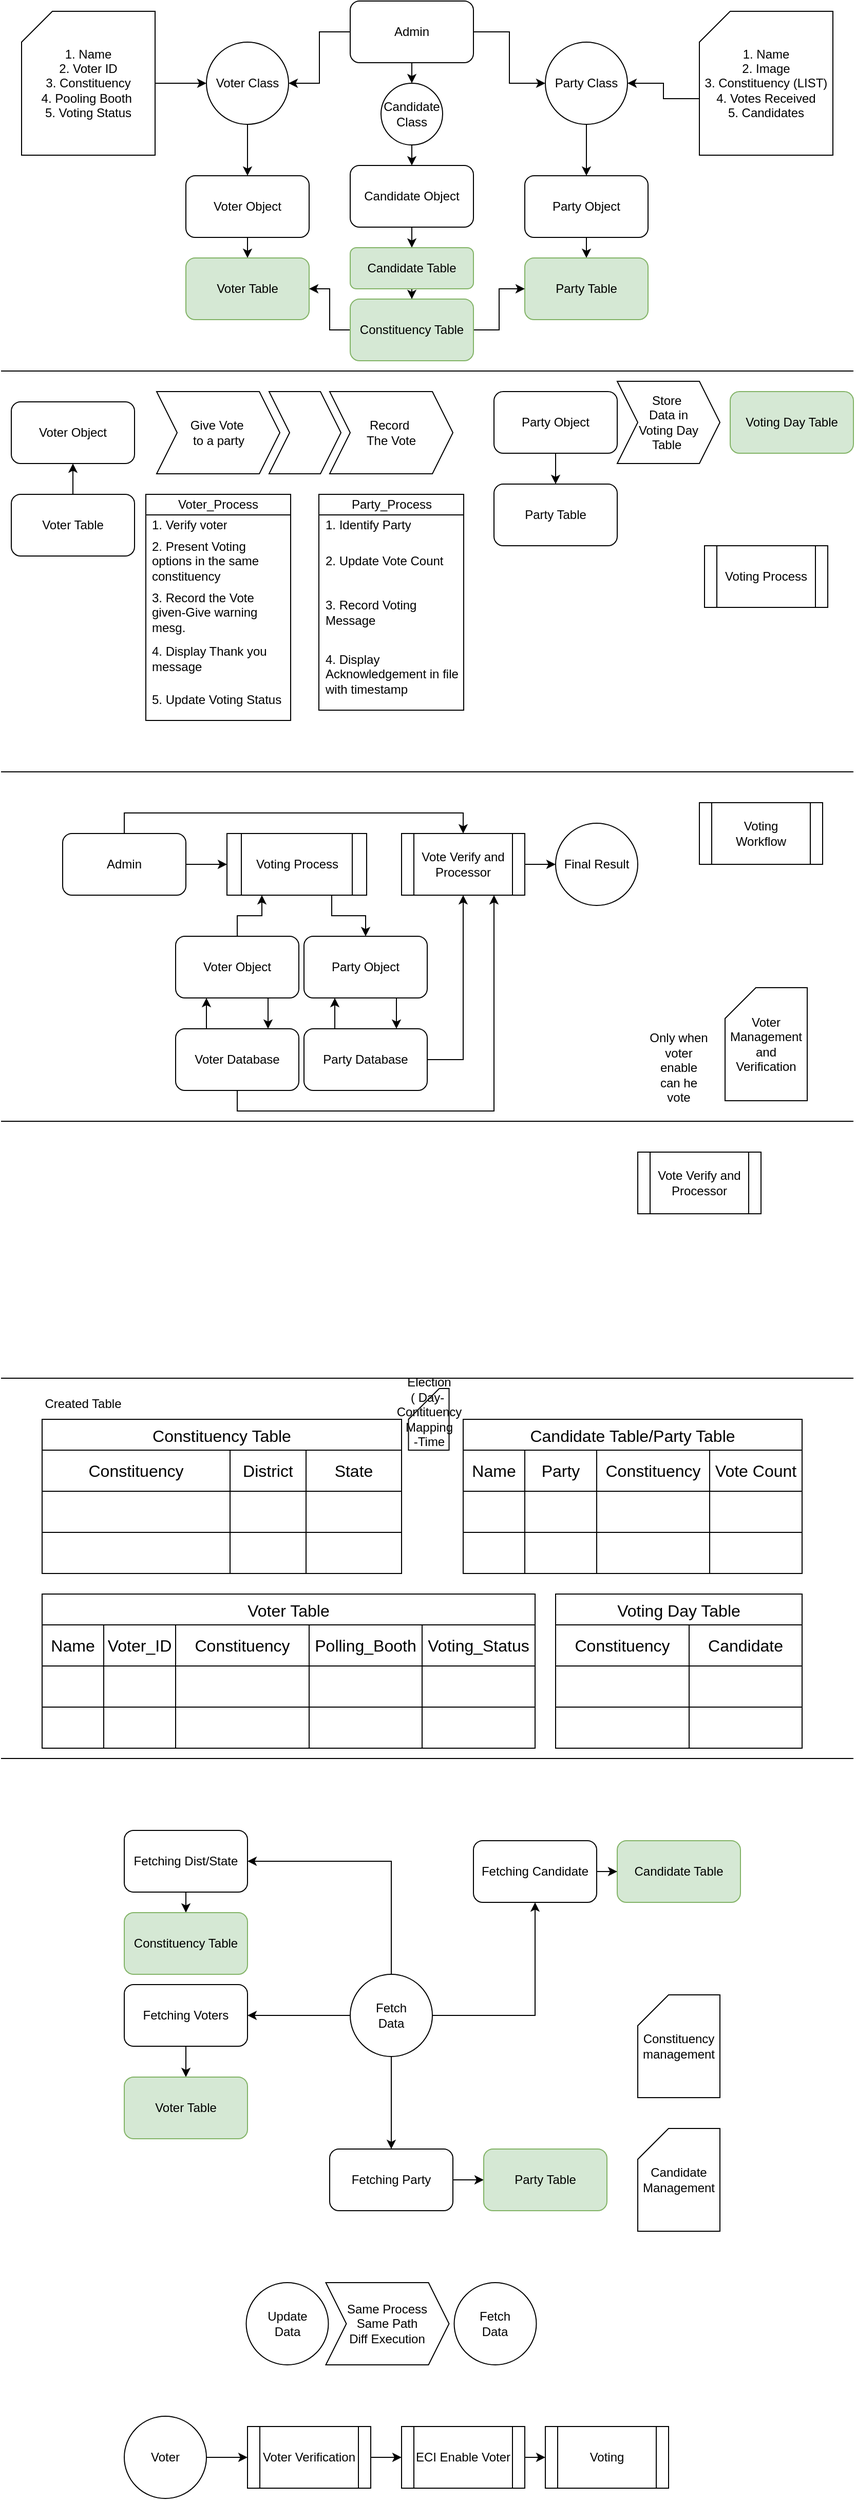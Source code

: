 <mxfile version="28.2.8">
  <diagram name="Page-1" id="4K-BzYAp2Su_83pDy-h_">
    <mxGraphModel dx="1379" dy="760" grid="1" gridSize="10" guides="1" tooltips="1" connect="1" arrows="1" fold="1" page="1" pageScale="1" pageWidth="850" pageHeight="1100" math="0" shadow="0">
      <root>
        <mxCell id="0" />
        <mxCell id="1" parent="0" />
        <mxCell id="wk3dJjAvJ3cTj2Vrbdfm-33" style="edgeStyle=orthogonalEdgeStyle;rounded=0;orthogonalLoop=1;jettySize=auto;html=1;exitX=0.5;exitY=1;exitDx=0;exitDy=0;entryX=0.5;entryY=0;entryDx=0;entryDy=0;" parent="1" source="wk3dJjAvJ3cTj2Vrbdfm-1" target="wk3dJjAvJ3cTj2Vrbdfm-32" edge="1">
          <mxGeometry relative="1" as="geometry" />
        </mxCell>
        <mxCell id="wk3dJjAvJ3cTj2Vrbdfm-1" value="Party Object" style="rounded=1;whiteSpace=wrap;html=1;" parent="1" vertex="1">
          <mxGeometry x="520" y="180" width="120" height="60" as="geometry" />
        </mxCell>
        <mxCell id="wk3dJjAvJ3cTj2Vrbdfm-31" style="edgeStyle=orthogonalEdgeStyle;rounded=0;orthogonalLoop=1;jettySize=auto;html=1;exitX=0.5;exitY=1;exitDx=0;exitDy=0;entryX=0.5;entryY=0;entryDx=0;entryDy=0;" parent="1" source="wk3dJjAvJ3cTj2Vrbdfm-2" target="wk3dJjAvJ3cTj2Vrbdfm-30" edge="1">
          <mxGeometry relative="1" as="geometry" />
        </mxCell>
        <mxCell id="wk3dJjAvJ3cTj2Vrbdfm-2" value="Voter Object" style="rounded=1;whiteSpace=wrap;html=1;" parent="1" vertex="1">
          <mxGeometry x="190" y="180" width="120" height="60" as="geometry" />
        </mxCell>
        <mxCell id="wk3dJjAvJ3cTj2Vrbdfm-10" style="edgeStyle=orthogonalEdgeStyle;rounded=0;orthogonalLoop=1;jettySize=auto;html=1;exitX=0;exitY=0.5;exitDx=0;exitDy=0;entryX=1;entryY=0.5;entryDx=0;entryDy=0;" parent="1" source="wk3dJjAvJ3cTj2Vrbdfm-3" target="wk3dJjAvJ3cTj2Vrbdfm-8" edge="1">
          <mxGeometry relative="1" as="geometry" />
        </mxCell>
        <mxCell id="wk3dJjAvJ3cTj2Vrbdfm-13" style="edgeStyle=orthogonalEdgeStyle;rounded=0;orthogonalLoop=1;jettySize=auto;html=1;exitX=1;exitY=0.5;exitDx=0;exitDy=0;entryX=0;entryY=0.5;entryDx=0;entryDy=0;" parent="1" source="wk3dJjAvJ3cTj2Vrbdfm-3" target="wk3dJjAvJ3cTj2Vrbdfm-12" edge="1">
          <mxGeometry relative="1" as="geometry" />
        </mxCell>
        <mxCell id="wk3dJjAvJ3cTj2Vrbdfm-86" style="edgeStyle=orthogonalEdgeStyle;rounded=0;orthogonalLoop=1;jettySize=auto;html=1;exitX=0.5;exitY=1;exitDx=0;exitDy=0;entryX=0.5;entryY=0;entryDx=0;entryDy=0;" parent="1" source="wk3dJjAvJ3cTj2Vrbdfm-3" target="wk3dJjAvJ3cTj2Vrbdfm-85" edge="1">
          <mxGeometry relative="1" as="geometry" />
        </mxCell>
        <mxCell id="wk3dJjAvJ3cTj2Vrbdfm-3" value="Admin" style="rounded=1;whiteSpace=wrap;html=1;" parent="1" vertex="1">
          <mxGeometry x="350" y="10" width="120" height="60" as="geometry" />
        </mxCell>
        <mxCell id="wk3dJjAvJ3cTj2Vrbdfm-9" style="edgeStyle=orthogonalEdgeStyle;rounded=0;orthogonalLoop=1;jettySize=auto;html=1;exitX=1;exitY=0.5;exitDx=0;exitDy=0;exitPerimeter=0;entryX=0;entryY=0.5;entryDx=0;entryDy=0;" parent="1" source="wk3dJjAvJ3cTj2Vrbdfm-7" target="wk3dJjAvJ3cTj2Vrbdfm-8" edge="1">
          <mxGeometry relative="1" as="geometry" />
        </mxCell>
        <mxCell id="wk3dJjAvJ3cTj2Vrbdfm-7" value="1. Name&lt;div&gt;2. Voter ID&lt;/div&gt;&lt;div&gt;3. Constituency&lt;/div&gt;&lt;div&gt;4. Pooling Booth&amp;nbsp;&lt;/div&gt;&lt;div&gt;5. Voting Status&lt;/div&gt;" style="shape=card;whiteSpace=wrap;html=1;" parent="1" vertex="1">
          <mxGeometry x="30" y="20" width="130" height="140" as="geometry" />
        </mxCell>
        <mxCell id="wk3dJjAvJ3cTj2Vrbdfm-11" style="edgeStyle=orthogonalEdgeStyle;rounded=0;orthogonalLoop=1;jettySize=auto;html=1;exitX=0.5;exitY=1;exitDx=0;exitDy=0;entryX=0.5;entryY=0;entryDx=0;entryDy=0;" parent="1" source="wk3dJjAvJ3cTj2Vrbdfm-8" target="wk3dJjAvJ3cTj2Vrbdfm-2" edge="1">
          <mxGeometry relative="1" as="geometry" />
        </mxCell>
        <mxCell id="wk3dJjAvJ3cTj2Vrbdfm-8" value="Voter Class" style="ellipse;whiteSpace=wrap;html=1;aspect=fixed;" parent="1" vertex="1">
          <mxGeometry x="210" y="50" width="80" height="80" as="geometry" />
        </mxCell>
        <mxCell id="wk3dJjAvJ3cTj2Vrbdfm-14" style="edgeStyle=orthogonalEdgeStyle;rounded=0;orthogonalLoop=1;jettySize=auto;html=1;exitX=0.5;exitY=1;exitDx=0;exitDy=0;entryX=0.5;entryY=0;entryDx=0;entryDy=0;" parent="1" source="wk3dJjAvJ3cTj2Vrbdfm-12" target="wk3dJjAvJ3cTj2Vrbdfm-1" edge="1">
          <mxGeometry relative="1" as="geometry" />
        </mxCell>
        <mxCell id="wk3dJjAvJ3cTj2Vrbdfm-12" value="Party Class" style="ellipse;whiteSpace=wrap;html=1;aspect=fixed;" parent="1" vertex="1">
          <mxGeometry x="540" y="50" width="80" height="80" as="geometry" />
        </mxCell>
        <mxCell id="wk3dJjAvJ3cTj2Vrbdfm-17" style="edgeStyle=orthogonalEdgeStyle;rounded=0;orthogonalLoop=1;jettySize=auto;html=1;exitX=0;exitY=0;exitDx=0;exitDy=85;exitPerimeter=0;entryX=1;entryY=0.5;entryDx=0;entryDy=0;" parent="1" source="wk3dJjAvJ3cTj2Vrbdfm-15" target="wk3dJjAvJ3cTj2Vrbdfm-12" edge="1">
          <mxGeometry relative="1" as="geometry" />
        </mxCell>
        <mxCell id="wk3dJjAvJ3cTj2Vrbdfm-15" value="1. Name&lt;div&gt;2. Image&lt;/div&gt;&lt;div&gt;3. Constituency (LIST)&lt;/div&gt;&lt;div&gt;4. Votes Received&lt;/div&gt;&lt;div&gt;5. Candidates&lt;/div&gt;" style="shape=card;whiteSpace=wrap;html=1;" parent="1" vertex="1">
          <mxGeometry x="690" y="20" width="130" height="140" as="geometry" />
        </mxCell>
        <mxCell id="wk3dJjAvJ3cTj2Vrbdfm-18" value="Voting Process" style="shape=process;whiteSpace=wrap;html=1;backgroundOutline=1;" parent="1" vertex="1">
          <mxGeometry x="695" y="540" width="120" height="60" as="geometry" />
        </mxCell>
        <mxCell id="wk3dJjAvJ3cTj2Vrbdfm-19" value="Voter Object" style="rounded=1;whiteSpace=wrap;html=1;" parent="1" vertex="1">
          <mxGeometry x="20" y="400" width="120" height="60" as="geometry" />
        </mxCell>
        <mxCell id="wk3dJjAvJ3cTj2Vrbdfm-20" value="Give Vote&amp;nbsp;&lt;div&gt;to a party&lt;/div&gt;" style="shape=step;perimeter=stepPerimeter;whiteSpace=wrap;html=1;fixedSize=1;" parent="1" vertex="1">
          <mxGeometry x="161.5" y="390" width="120" height="80" as="geometry" />
        </mxCell>
        <mxCell id="wk3dJjAvJ3cTj2Vrbdfm-21" value="Record&amp;nbsp;&lt;div&gt;The Vote&lt;/div&gt;" style="shape=step;perimeter=stepPerimeter;whiteSpace=wrap;html=1;fixedSize=1;" parent="1" vertex="1">
          <mxGeometry x="330" y="390" width="120" height="80" as="geometry" />
        </mxCell>
        <mxCell id="wk3dJjAvJ3cTj2Vrbdfm-73" style="edgeStyle=orthogonalEdgeStyle;rounded=0;orthogonalLoop=1;jettySize=auto;html=1;exitX=0.75;exitY=1;exitDx=0;exitDy=0;entryX=0.75;entryY=0;entryDx=0;entryDy=0;" parent="1" source="wk3dJjAvJ3cTj2Vrbdfm-23" target="wk3dJjAvJ3cTj2Vrbdfm-43" edge="1">
          <mxGeometry relative="1" as="geometry" />
        </mxCell>
        <mxCell id="wk3dJjAvJ3cTj2Vrbdfm-23" value="Party Object" style="rounded=1;whiteSpace=wrap;html=1;" parent="1" vertex="1">
          <mxGeometry x="305" y="920" width="120" height="60" as="geometry" />
        </mxCell>
        <mxCell id="wk3dJjAvJ3cTj2Vrbdfm-24" value="Voter_Process" style="swimlane;fontStyle=0;childLayout=stackLayout;horizontal=1;startSize=20;horizontalStack=0;resizeParent=1;resizeParentMax=0;resizeLast=0;collapsible=1;marginBottom=0;whiteSpace=wrap;html=1;" parent="1" vertex="1">
          <mxGeometry x="151" y="490" width="141" height="220" as="geometry" />
        </mxCell>
        <mxCell id="wk3dJjAvJ3cTj2Vrbdfm-25" value="1. Verify voter" style="text;strokeColor=none;fillColor=none;align=left;verticalAlign=middle;spacingLeft=4;spacingRight=4;overflow=hidden;points=[[0,0.5],[1,0.5]];portConstraint=eastwest;rotatable=0;whiteSpace=wrap;html=1;" parent="wk3dJjAvJ3cTj2Vrbdfm-24" vertex="1">
          <mxGeometry y="20" width="141" height="20" as="geometry" />
        </mxCell>
        <mxCell id="wk3dJjAvJ3cTj2Vrbdfm-26" value="2. Present Voting options in the same constituency" style="text;strokeColor=none;fillColor=none;align=left;verticalAlign=middle;spacingLeft=4;spacingRight=4;overflow=hidden;points=[[0,0.5],[1,0.5]];portConstraint=eastwest;rotatable=0;whiteSpace=wrap;html=1;" parent="wk3dJjAvJ3cTj2Vrbdfm-24" vertex="1">
          <mxGeometry y="40" width="141" height="50" as="geometry" />
        </mxCell>
        <mxCell id="wk3dJjAvJ3cTj2Vrbdfm-27" value="3. Record the Vote given-Give warning mesg." style="text;strokeColor=none;fillColor=none;align=left;verticalAlign=middle;spacingLeft=4;spacingRight=4;overflow=hidden;points=[[0,0.5],[1,0.5]];portConstraint=eastwest;rotatable=0;whiteSpace=wrap;html=1;" parent="wk3dJjAvJ3cTj2Vrbdfm-24" vertex="1">
          <mxGeometry y="90" width="141" height="50" as="geometry" />
        </mxCell>
        <mxCell id="wk3dJjAvJ3cTj2Vrbdfm-29" value="4. Display Thank you message" style="text;strokeColor=none;fillColor=none;align=left;verticalAlign=middle;spacingLeft=4;spacingRight=4;overflow=hidden;points=[[0,0.5],[1,0.5]];portConstraint=eastwest;rotatable=0;whiteSpace=wrap;html=1;" parent="wk3dJjAvJ3cTj2Vrbdfm-24" vertex="1">
          <mxGeometry y="140" width="141" height="40" as="geometry" />
        </mxCell>
        <mxCell id="wk3dJjAvJ3cTj2Vrbdfm-28" value="5. Update Voting Status" style="text;strokeColor=none;fillColor=none;align=left;verticalAlign=middle;spacingLeft=4;spacingRight=4;overflow=hidden;points=[[0,0.5],[1,0.5]];portConstraint=eastwest;rotatable=0;whiteSpace=wrap;html=1;" parent="wk3dJjAvJ3cTj2Vrbdfm-24" vertex="1">
          <mxGeometry y="180" width="141" height="40" as="geometry" />
        </mxCell>
        <mxCell id="wk3dJjAvJ3cTj2Vrbdfm-30" value="Voter Table" style="rounded=1;whiteSpace=wrap;html=1;fillColor=#d5e8d4;strokeColor=#82b366;" parent="1" vertex="1">
          <mxGeometry x="190" y="260" width="120" height="60" as="geometry" />
        </mxCell>
        <mxCell id="wk3dJjAvJ3cTj2Vrbdfm-32" value="Party Table" style="rounded=1;whiteSpace=wrap;html=1;fillColor=#d5e8d4;strokeColor=#82b366;" parent="1" vertex="1">
          <mxGeometry x="520" y="260" width="120" height="60" as="geometry" />
        </mxCell>
        <mxCell id="wk3dJjAvJ3cTj2Vrbdfm-34" value="Party_Process" style="swimlane;fontStyle=0;childLayout=stackLayout;horizontal=1;startSize=20;horizontalStack=0;resizeParent=1;resizeParentMax=0;resizeLast=0;collapsible=1;marginBottom=0;whiteSpace=wrap;html=1;" parent="1" vertex="1">
          <mxGeometry x="319.5" y="490" width="141" height="210" as="geometry" />
        </mxCell>
        <mxCell id="wk3dJjAvJ3cTj2Vrbdfm-35" value="1. Identify Party" style="text;strokeColor=none;fillColor=none;align=left;verticalAlign=middle;spacingLeft=4;spacingRight=4;overflow=hidden;points=[[0,0.5],[1,0.5]];portConstraint=eastwest;rotatable=0;whiteSpace=wrap;html=1;" parent="wk3dJjAvJ3cTj2Vrbdfm-34" vertex="1">
          <mxGeometry y="20" width="141" height="20" as="geometry" />
        </mxCell>
        <mxCell id="wk3dJjAvJ3cTj2Vrbdfm-36" value="2. Update Vote Count" style="text;strokeColor=none;fillColor=none;align=left;verticalAlign=middle;spacingLeft=4;spacingRight=4;overflow=hidden;points=[[0,0.5],[1,0.5]];portConstraint=eastwest;rotatable=0;whiteSpace=wrap;html=1;" parent="wk3dJjAvJ3cTj2Vrbdfm-34" vertex="1">
          <mxGeometry y="40" width="141" height="50" as="geometry" />
        </mxCell>
        <mxCell id="wk3dJjAvJ3cTj2Vrbdfm-37" value="3. Record Voting Message" style="text;strokeColor=none;fillColor=none;align=left;verticalAlign=middle;spacingLeft=4;spacingRight=4;overflow=hidden;points=[[0,0.5],[1,0.5]];portConstraint=eastwest;rotatable=0;whiteSpace=wrap;html=1;" parent="wk3dJjAvJ3cTj2Vrbdfm-34" vertex="1">
          <mxGeometry y="90" width="141" height="50" as="geometry" />
        </mxCell>
        <mxCell id="wk3dJjAvJ3cTj2Vrbdfm-38" value="4. Display Acknowledgement in file with timestamp" style="text;strokeColor=none;fillColor=none;align=left;verticalAlign=middle;spacingLeft=4;spacingRight=4;overflow=hidden;points=[[0,0.5],[1,0.5]];portConstraint=eastwest;rotatable=0;whiteSpace=wrap;html=1;" parent="wk3dJjAvJ3cTj2Vrbdfm-34" vertex="1">
          <mxGeometry y="140" width="141" height="70" as="geometry" />
        </mxCell>
        <mxCell id="wk3dJjAvJ3cTj2Vrbdfm-41" style="edgeStyle=orthogonalEdgeStyle;rounded=0;orthogonalLoop=1;jettySize=auto;html=1;exitX=0.5;exitY=0;exitDx=0;exitDy=0;entryX=0.5;entryY=1;entryDx=0;entryDy=0;" parent="1" source="wk3dJjAvJ3cTj2Vrbdfm-40" target="wk3dJjAvJ3cTj2Vrbdfm-19" edge="1">
          <mxGeometry relative="1" as="geometry" />
        </mxCell>
        <mxCell id="wk3dJjAvJ3cTj2Vrbdfm-40" value="Voter Table" style="rounded=1;whiteSpace=wrap;html=1;" parent="1" vertex="1">
          <mxGeometry x="20" y="490" width="120" height="60" as="geometry" />
        </mxCell>
        <mxCell id="wk3dJjAvJ3cTj2Vrbdfm-64" style="edgeStyle=orthogonalEdgeStyle;rounded=0;orthogonalLoop=1;jettySize=auto;html=1;exitX=1;exitY=0.5;exitDx=0;exitDy=0;entryX=0.5;entryY=1;entryDx=0;entryDy=0;" parent="1" source="wk3dJjAvJ3cTj2Vrbdfm-43" target="wk3dJjAvJ3cTj2Vrbdfm-53" edge="1">
          <mxGeometry relative="1" as="geometry" />
        </mxCell>
        <mxCell id="wk3dJjAvJ3cTj2Vrbdfm-72" style="edgeStyle=orthogonalEdgeStyle;rounded=0;orthogonalLoop=1;jettySize=auto;html=1;exitX=0.25;exitY=0;exitDx=0;exitDy=0;entryX=0.25;entryY=1;entryDx=0;entryDy=0;" parent="1" source="wk3dJjAvJ3cTj2Vrbdfm-43" target="wk3dJjAvJ3cTj2Vrbdfm-23" edge="1">
          <mxGeometry relative="1" as="geometry" />
        </mxCell>
        <mxCell id="wk3dJjAvJ3cTj2Vrbdfm-43" value="Party Database" style="rounded=1;whiteSpace=wrap;html=1;" parent="1" vertex="1">
          <mxGeometry x="305" y="1010" width="120" height="60" as="geometry" />
        </mxCell>
        <mxCell id="wk3dJjAvJ3cTj2Vrbdfm-45" value="" style="shape=step;perimeter=stepPerimeter;whiteSpace=wrap;html=1;fixedSize=1;" parent="1" vertex="1">
          <mxGeometry x="271" y="390" width="70" height="80" as="geometry" />
        </mxCell>
        <mxCell id="wk3dJjAvJ3cTj2Vrbdfm-46" value="" style="endArrow=none;html=1;rounded=0;" parent="1" edge="1">
          <mxGeometry width="50" height="50" relative="1" as="geometry">
            <mxPoint x="10" y="370" as="sourcePoint" />
            <mxPoint x="840" y="370" as="targetPoint" />
          </mxGeometry>
        </mxCell>
        <mxCell id="wk3dJjAvJ3cTj2Vrbdfm-47" value="" style="endArrow=none;html=1;rounded=0;" parent="1" edge="1">
          <mxGeometry width="50" height="50" relative="1" as="geometry">
            <mxPoint x="10" y="760" as="sourcePoint" />
            <mxPoint x="840" y="760" as="targetPoint" />
          </mxGeometry>
        </mxCell>
        <mxCell id="wk3dJjAvJ3cTj2Vrbdfm-48" value="Voting&lt;br&gt;Workflow" style="shape=process;whiteSpace=wrap;html=1;backgroundOutline=1;" parent="1" vertex="1">
          <mxGeometry x="690" y="790" width="120" height="60" as="geometry" />
        </mxCell>
        <mxCell id="wk3dJjAvJ3cTj2Vrbdfm-51" style="edgeStyle=orthogonalEdgeStyle;rounded=0;orthogonalLoop=1;jettySize=auto;html=1;exitX=1;exitY=0.5;exitDx=0;exitDy=0;entryX=0;entryY=0.5;entryDx=0;entryDy=0;" parent="1" source="wk3dJjAvJ3cTj2Vrbdfm-49" target="wk3dJjAvJ3cTj2Vrbdfm-50" edge="1">
          <mxGeometry relative="1" as="geometry" />
        </mxCell>
        <mxCell id="VHLAMexu9TcLjsNh-pIB-2" style="edgeStyle=orthogonalEdgeStyle;rounded=0;orthogonalLoop=1;jettySize=auto;html=1;exitX=0.5;exitY=0;exitDx=0;exitDy=0;entryX=0.5;entryY=0;entryDx=0;entryDy=0;" edge="1" parent="1" source="wk3dJjAvJ3cTj2Vrbdfm-49" target="wk3dJjAvJ3cTj2Vrbdfm-53">
          <mxGeometry relative="1" as="geometry" />
        </mxCell>
        <mxCell id="wk3dJjAvJ3cTj2Vrbdfm-49" value="Admin" style="rounded=1;whiteSpace=wrap;html=1;" parent="1" vertex="1">
          <mxGeometry x="70" y="820" width="120" height="60" as="geometry" />
        </mxCell>
        <mxCell id="wk3dJjAvJ3cTj2Vrbdfm-75" style="edgeStyle=orthogonalEdgeStyle;rounded=0;orthogonalLoop=1;jettySize=auto;html=1;exitX=0.75;exitY=1;exitDx=0;exitDy=0;entryX=0.5;entryY=0;entryDx=0;entryDy=0;" parent="1" source="wk3dJjAvJ3cTj2Vrbdfm-50" target="wk3dJjAvJ3cTj2Vrbdfm-23" edge="1">
          <mxGeometry relative="1" as="geometry" />
        </mxCell>
        <mxCell id="wk3dJjAvJ3cTj2Vrbdfm-50" value="Voting Process" style="shape=process;whiteSpace=wrap;html=1;backgroundOutline=1;" parent="1" vertex="1">
          <mxGeometry x="230" y="820" width="136" height="60" as="geometry" />
        </mxCell>
        <mxCell id="wk3dJjAvJ3cTj2Vrbdfm-56" value="" style="edgeStyle=orthogonalEdgeStyle;rounded=0;orthogonalLoop=1;jettySize=auto;html=1;" parent="1" source="wk3dJjAvJ3cTj2Vrbdfm-53" target="wk3dJjAvJ3cTj2Vrbdfm-55" edge="1">
          <mxGeometry relative="1" as="geometry" />
        </mxCell>
        <mxCell id="wk3dJjAvJ3cTj2Vrbdfm-53" value="Vote Verify and Processor" style="shape=process;whiteSpace=wrap;html=1;backgroundOutline=1;" parent="1" vertex="1">
          <mxGeometry x="400" y="820" width="120" height="60" as="geometry" />
        </mxCell>
        <mxCell id="wk3dJjAvJ3cTj2Vrbdfm-55" value="Final Result" style="ellipse;whiteSpace=wrap;html=1;" parent="1" vertex="1">
          <mxGeometry x="550" y="810" width="80" height="80" as="geometry" />
        </mxCell>
        <mxCell id="wk3dJjAvJ3cTj2Vrbdfm-71" style="edgeStyle=orthogonalEdgeStyle;rounded=0;orthogonalLoop=1;jettySize=auto;html=1;exitX=0.75;exitY=1;exitDx=0;exitDy=0;entryX=0.75;entryY=0;entryDx=0;entryDy=0;" parent="1" source="wk3dJjAvJ3cTj2Vrbdfm-58" target="wk3dJjAvJ3cTj2Vrbdfm-60" edge="1">
          <mxGeometry relative="1" as="geometry" />
        </mxCell>
        <mxCell id="wk3dJjAvJ3cTj2Vrbdfm-74" style="edgeStyle=orthogonalEdgeStyle;rounded=0;orthogonalLoop=1;jettySize=auto;html=1;exitX=0.5;exitY=0;exitDx=0;exitDy=0;entryX=0.25;entryY=1;entryDx=0;entryDy=0;" parent="1" source="wk3dJjAvJ3cTj2Vrbdfm-58" target="wk3dJjAvJ3cTj2Vrbdfm-50" edge="1">
          <mxGeometry relative="1" as="geometry" />
        </mxCell>
        <mxCell id="wk3dJjAvJ3cTj2Vrbdfm-58" value="Voter Object" style="rounded=1;whiteSpace=wrap;html=1;" parent="1" vertex="1">
          <mxGeometry x="180" y="920" width="120" height="60" as="geometry" />
        </mxCell>
        <mxCell id="wk3dJjAvJ3cTj2Vrbdfm-65" style="edgeStyle=orthogonalEdgeStyle;rounded=0;orthogonalLoop=1;jettySize=auto;html=1;exitX=0.5;exitY=1;exitDx=0;exitDy=0;entryX=0.75;entryY=1;entryDx=0;entryDy=0;" parent="1" source="wk3dJjAvJ3cTj2Vrbdfm-60" target="wk3dJjAvJ3cTj2Vrbdfm-53" edge="1">
          <mxGeometry relative="1" as="geometry" />
        </mxCell>
        <mxCell id="wk3dJjAvJ3cTj2Vrbdfm-70" style="edgeStyle=orthogonalEdgeStyle;rounded=0;orthogonalLoop=1;jettySize=auto;html=1;exitX=0.25;exitY=0;exitDx=0;exitDy=0;entryX=0.25;entryY=1;entryDx=0;entryDy=0;" parent="1" source="wk3dJjAvJ3cTj2Vrbdfm-60" target="wk3dJjAvJ3cTj2Vrbdfm-58" edge="1">
          <mxGeometry relative="1" as="geometry" />
        </mxCell>
        <mxCell id="wk3dJjAvJ3cTj2Vrbdfm-60" value="Voter Database" style="rounded=1;whiteSpace=wrap;html=1;" parent="1" vertex="1">
          <mxGeometry x="180" y="1010" width="120" height="60" as="geometry" />
        </mxCell>
        <mxCell id="wk3dJjAvJ3cTj2Vrbdfm-69" style="edgeStyle=orthogonalEdgeStyle;rounded=0;orthogonalLoop=1;jettySize=auto;html=1;exitX=0.5;exitY=1;exitDx=0;exitDy=0;entryX=0.5;entryY=0;entryDx=0;entryDy=0;" parent="1" source="wk3dJjAvJ3cTj2Vrbdfm-66" target="wk3dJjAvJ3cTj2Vrbdfm-67" edge="1">
          <mxGeometry relative="1" as="geometry" />
        </mxCell>
        <mxCell id="wk3dJjAvJ3cTj2Vrbdfm-66" value="Party Object" style="rounded=1;whiteSpace=wrap;html=1;" parent="1" vertex="1">
          <mxGeometry x="490" y="390" width="120" height="60" as="geometry" />
        </mxCell>
        <mxCell id="wk3dJjAvJ3cTj2Vrbdfm-67" value="Party Table" style="rounded=1;whiteSpace=wrap;html=1;" parent="1" vertex="1">
          <mxGeometry x="490" y="480" width="120" height="60" as="geometry" />
        </mxCell>
        <mxCell id="wk3dJjAvJ3cTj2Vrbdfm-78" value="" style="edgeStyle=orthogonalEdgeStyle;rounded=0;orthogonalLoop=1;jettySize=auto;html=1;" parent="1" source="wk3dJjAvJ3cTj2Vrbdfm-68" target="wk3dJjAvJ3cTj2Vrbdfm-30" edge="1">
          <mxGeometry relative="1" as="geometry" />
        </mxCell>
        <mxCell id="wk3dJjAvJ3cTj2Vrbdfm-79" value="" style="edgeStyle=orthogonalEdgeStyle;rounded=0;orthogonalLoop=1;jettySize=auto;html=1;" parent="1" source="wk3dJjAvJ3cTj2Vrbdfm-68" target="wk3dJjAvJ3cTj2Vrbdfm-32" edge="1">
          <mxGeometry relative="1" as="geometry" />
        </mxCell>
        <mxCell id="wk3dJjAvJ3cTj2Vrbdfm-68" value="Constituency Table" style="rounded=1;whiteSpace=wrap;html=1;fillColor=#d5e8d4;strokeColor=#82b366;" parent="1" vertex="1">
          <mxGeometry x="350" y="300" width="120" height="60" as="geometry" />
        </mxCell>
        <mxCell id="wk3dJjAvJ3cTj2Vrbdfm-76" value="Constituency management" style="shape=card;whiteSpace=wrap;html=1;" parent="1" vertex="1">
          <mxGeometry x="630" y="1950" width="80" height="100" as="geometry" />
        </mxCell>
        <mxCell id="wk3dJjAvJ3cTj2Vrbdfm-80" value="Voter Management and Verification" style="shape=card;whiteSpace=wrap;html=1;" parent="1" vertex="1">
          <mxGeometry x="715" y="970" width="80" height="110" as="geometry" />
        </mxCell>
        <mxCell id="wk3dJjAvJ3cTj2Vrbdfm-81" value="Only when voter enable can he vote&lt;div&gt;&lt;br&gt;&lt;/div&gt;" style="text;html=1;whiteSpace=wrap;strokeColor=none;fillColor=none;align=center;verticalAlign=middle;rounded=0;" parent="1" vertex="1">
          <mxGeometry x="640" y="1040" width="60" height="30" as="geometry" />
        </mxCell>
        <mxCell id="wk3dJjAvJ3cTj2Vrbdfm-82" value="Election&lt;div&gt;(&amp;nbsp;&lt;span style=&quot;background-color: transparent; color: light-dark(rgb(0, 0, 0), rgb(255, 255, 255));&quot;&gt;Day-&amp;nbsp;&lt;/span&gt;&lt;/div&gt;&lt;div&gt;&lt;span style=&quot;background-color: transparent; color: light-dark(rgb(0, 0, 0), rgb(255, 255, 255));&quot;&gt;Contituency Mapping&lt;/span&gt;&lt;/div&gt;&lt;div&gt;-Time&lt;/div&gt;&lt;div&gt;&lt;br&gt;&lt;/div&gt;" style="shape=card;whiteSpace=wrap;html=1;" parent="1" vertex="1">
          <mxGeometry x="406.75" y="1360" width="39.5" height="60" as="geometry" />
        </mxCell>
        <mxCell id="wk3dJjAvJ3cTj2Vrbdfm-84" value="Vote Verify and Processor" style="shape=process;whiteSpace=wrap;html=1;backgroundOutline=1;" parent="1" vertex="1">
          <mxGeometry x="630" y="1130" width="120" height="60" as="geometry" />
        </mxCell>
        <mxCell id="wk3dJjAvJ3cTj2Vrbdfm-89" style="edgeStyle=orthogonalEdgeStyle;rounded=0;orthogonalLoop=1;jettySize=auto;html=1;exitX=0.5;exitY=1;exitDx=0;exitDy=0;entryX=0.5;entryY=0;entryDx=0;entryDy=0;" parent="1" source="wk3dJjAvJ3cTj2Vrbdfm-85" target="wk3dJjAvJ3cTj2Vrbdfm-88" edge="1">
          <mxGeometry relative="1" as="geometry" />
        </mxCell>
        <mxCell id="wk3dJjAvJ3cTj2Vrbdfm-85" value="Candidate Class" style="ellipse;whiteSpace=wrap;html=1;aspect=fixed;" parent="1" vertex="1">
          <mxGeometry x="380" y="90" width="60" height="60" as="geometry" />
        </mxCell>
        <mxCell id="wk3dJjAvJ3cTj2Vrbdfm-92" style="edgeStyle=orthogonalEdgeStyle;rounded=0;orthogonalLoop=1;jettySize=auto;html=1;exitX=0.5;exitY=1;exitDx=0;exitDy=0;entryX=0.5;entryY=0;entryDx=0;entryDy=0;" parent="1" source="wk3dJjAvJ3cTj2Vrbdfm-88" target="wk3dJjAvJ3cTj2Vrbdfm-90" edge="1">
          <mxGeometry relative="1" as="geometry" />
        </mxCell>
        <mxCell id="wk3dJjAvJ3cTj2Vrbdfm-88" value="Candidate Object" style="rounded=1;whiteSpace=wrap;html=1;" parent="1" vertex="1">
          <mxGeometry x="350" y="170" width="120" height="60" as="geometry" />
        </mxCell>
        <mxCell id="wk3dJjAvJ3cTj2Vrbdfm-91" style="edgeStyle=orthogonalEdgeStyle;rounded=0;orthogonalLoop=1;jettySize=auto;html=1;exitX=0.5;exitY=1;exitDx=0;exitDy=0;entryX=0.5;entryY=0;entryDx=0;entryDy=0;" parent="1" source="wk3dJjAvJ3cTj2Vrbdfm-90" target="wk3dJjAvJ3cTj2Vrbdfm-68" edge="1">
          <mxGeometry relative="1" as="geometry" />
        </mxCell>
        <mxCell id="wk3dJjAvJ3cTj2Vrbdfm-90" value="Candidate Table" style="rounded=1;whiteSpace=wrap;html=1;fillColor=#d5e8d4;strokeColor=#82b366;" parent="1" vertex="1">
          <mxGeometry x="350" y="250" width="120" height="40" as="geometry" />
        </mxCell>
        <mxCell id="wk3dJjAvJ3cTj2Vrbdfm-93" value="Voting Day Table" style="rounded=1;whiteSpace=wrap;html=1;fillColor=#d5e8d4;strokeColor=#82b366;" parent="1" vertex="1">
          <mxGeometry x="720" y="390" width="120" height="60" as="geometry" />
        </mxCell>
        <mxCell id="wk3dJjAvJ3cTj2Vrbdfm-94" value="Store&amp;nbsp;&lt;div&gt;Data in&lt;/div&gt;&lt;div&gt;Voting Day&lt;/div&gt;&lt;div&gt;Table&amp;nbsp;&lt;/div&gt;" style="shape=step;perimeter=stepPerimeter;whiteSpace=wrap;html=1;fixedSize=1;" parent="1" vertex="1">
          <mxGeometry x="610" y="380" width="100" height="80" as="geometry" />
        </mxCell>
        <mxCell id="wk3dJjAvJ3cTj2Vrbdfm-95" value="" style="endArrow=none;html=1;rounded=0;" parent="1" edge="1">
          <mxGeometry width="50" height="50" relative="1" as="geometry">
            <mxPoint x="10" y="1100" as="sourcePoint" />
            <mxPoint x="840" y="1100" as="targetPoint" />
          </mxGeometry>
        </mxCell>
        <mxCell id="wk3dJjAvJ3cTj2Vrbdfm-96" value="" style="endArrow=none;html=1;rounded=0;" parent="1" edge="1">
          <mxGeometry width="50" height="50" relative="1" as="geometry">
            <mxPoint x="10" y="1350" as="sourcePoint" />
            <mxPoint x="840" y="1350" as="targetPoint" />
          </mxGeometry>
        </mxCell>
        <mxCell id="wk3dJjAvJ3cTj2Vrbdfm-98" value="Constituency Table" style="shape=table;startSize=30;container=1;collapsible=0;childLayout=tableLayout;strokeColor=default;fontSize=16;" parent="1" vertex="1">
          <mxGeometry x="50" y="1390" width="350" height="150" as="geometry" />
        </mxCell>
        <mxCell id="wk3dJjAvJ3cTj2Vrbdfm-99" value="" style="shape=tableRow;horizontal=0;startSize=0;swimlaneHead=0;swimlaneBody=0;strokeColor=inherit;top=0;left=0;bottom=0;right=0;collapsible=0;dropTarget=0;fillColor=none;points=[[0,0.5],[1,0.5]];portConstraint=eastwest;fontSize=16;" parent="wk3dJjAvJ3cTj2Vrbdfm-98" vertex="1">
          <mxGeometry y="30" width="350" height="40" as="geometry" />
        </mxCell>
        <mxCell id="wk3dJjAvJ3cTj2Vrbdfm-100" value="Constituency" style="shape=partialRectangle;html=1;whiteSpace=wrap;connectable=0;strokeColor=inherit;overflow=hidden;fillColor=none;top=0;left=0;bottom=0;right=0;pointerEvents=1;fontSize=16;" parent="wk3dJjAvJ3cTj2Vrbdfm-99" vertex="1">
          <mxGeometry width="183" height="40" as="geometry">
            <mxRectangle width="183" height="40" as="alternateBounds" />
          </mxGeometry>
        </mxCell>
        <mxCell id="wk3dJjAvJ3cTj2Vrbdfm-101" value="District" style="shape=partialRectangle;html=1;whiteSpace=wrap;connectable=0;strokeColor=inherit;overflow=hidden;fillColor=none;top=0;left=0;bottom=0;right=0;pointerEvents=1;fontSize=16;" parent="wk3dJjAvJ3cTj2Vrbdfm-99" vertex="1">
          <mxGeometry x="183" width="74" height="40" as="geometry">
            <mxRectangle width="74" height="40" as="alternateBounds" />
          </mxGeometry>
        </mxCell>
        <mxCell id="wk3dJjAvJ3cTj2Vrbdfm-102" value="State" style="shape=partialRectangle;html=1;whiteSpace=wrap;connectable=0;strokeColor=inherit;overflow=hidden;fillColor=none;top=0;left=0;bottom=0;right=0;pointerEvents=1;fontSize=16;" parent="wk3dJjAvJ3cTj2Vrbdfm-99" vertex="1">
          <mxGeometry x="257" width="93" height="40" as="geometry">
            <mxRectangle width="93" height="40" as="alternateBounds" />
          </mxGeometry>
        </mxCell>
        <mxCell id="wk3dJjAvJ3cTj2Vrbdfm-103" value="" style="shape=tableRow;horizontal=0;startSize=0;swimlaneHead=0;swimlaneBody=0;strokeColor=inherit;top=0;left=0;bottom=0;right=0;collapsible=0;dropTarget=0;fillColor=none;points=[[0,0.5],[1,0.5]];portConstraint=eastwest;fontSize=16;" parent="wk3dJjAvJ3cTj2Vrbdfm-98" vertex="1">
          <mxGeometry y="70" width="350" height="40" as="geometry" />
        </mxCell>
        <mxCell id="wk3dJjAvJ3cTj2Vrbdfm-104" value="" style="shape=partialRectangle;html=1;whiteSpace=wrap;connectable=0;strokeColor=inherit;overflow=hidden;fillColor=none;top=0;left=0;bottom=0;right=0;pointerEvents=1;fontSize=16;" parent="wk3dJjAvJ3cTj2Vrbdfm-103" vertex="1">
          <mxGeometry width="183" height="40" as="geometry">
            <mxRectangle width="183" height="40" as="alternateBounds" />
          </mxGeometry>
        </mxCell>
        <mxCell id="wk3dJjAvJ3cTj2Vrbdfm-105" value="" style="shape=partialRectangle;html=1;whiteSpace=wrap;connectable=0;strokeColor=inherit;overflow=hidden;fillColor=none;top=0;left=0;bottom=0;right=0;pointerEvents=1;fontSize=16;" parent="wk3dJjAvJ3cTj2Vrbdfm-103" vertex="1">
          <mxGeometry x="183" width="74" height="40" as="geometry">
            <mxRectangle width="74" height="40" as="alternateBounds" />
          </mxGeometry>
        </mxCell>
        <mxCell id="wk3dJjAvJ3cTj2Vrbdfm-106" value="" style="shape=partialRectangle;html=1;whiteSpace=wrap;connectable=0;strokeColor=inherit;overflow=hidden;fillColor=none;top=0;left=0;bottom=0;right=0;pointerEvents=1;fontSize=16;" parent="wk3dJjAvJ3cTj2Vrbdfm-103" vertex="1">
          <mxGeometry x="257" width="93" height="40" as="geometry">
            <mxRectangle width="93" height="40" as="alternateBounds" />
          </mxGeometry>
        </mxCell>
        <mxCell id="wk3dJjAvJ3cTj2Vrbdfm-107" value="" style="shape=tableRow;horizontal=0;startSize=0;swimlaneHead=0;swimlaneBody=0;strokeColor=inherit;top=0;left=0;bottom=0;right=0;collapsible=0;dropTarget=0;fillColor=none;points=[[0,0.5],[1,0.5]];portConstraint=eastwest;fontSize=16;" parent="wk3dJjAvJ3cTj2Vrbdfm-98" vertex="1">
          <mxGeometry y="110" width="350" height="40" as="geometry" />
        </mxCell>
        <mxCell id="wk3dJjAvJ3cTj2Vrbdfm-108" value="" style="shape=partialRectangle;html=1;whiteSpace=wrap;connectable=0;strokeColor=inherit;overflow=hidden;fillColor=none;top=0;left=0;bottom=0;right=0;pointerEvents=1;fontSize=16;" parent="wk3dJjAvJ3cTj2Vrbdfm-107" vertex="1">
          <mxGeometry width="183" height="40" as="geometry">
            <mxRectangle width="183" height="40" as="alternateBounds" />
          </mxGeometry>
        </mxCell>
        <mxCell id="wk3dJjAvJ3cTj2Vrbdfm-109" value="" style="shape=partialRectangle;html=1;whiteSpace=wrap;connectable=0;strokeColor=inherit;overflow=hidden;fillColor=none;top=0;left=0;bottom=0;right=0;pointerEvents=1;fontSize=16;" parent="wk3dJjAvJ3cTj2Vrbdfm-107" vertex="1">
          <mxGeometry x="183" width="74" height="40" as="geometry">
            <mxRectangle width="74" height="40" as="alternateBounds" />
          </mxGeometry>
        </mxCell>
        <mxCell id="wk3dJjAvJ3cTj2Vrbdfm-110" value="" style="shape=partialRectangle;html=1;whiteSpace=wrap;connectable=0;strokeColor=inherit;overflow=hidden;fillColor=none;top=0;left=0;bottom=0;right=0;pointerEvents=1;fontSize=16;" parent="wk3dJjAvJ3cTj2Vrbdfm-107" vertex="1">
          <mxGeometry x="257" width="93" height="40" as="geometry">
            <mxRectangle width="93" height="40" as="alternateBounds" />
          </mxGeometry>
        </mxCell>
        <mxCell id="wk3dJjAvJ3cTj2Vrbdfm-114" value="Candidate Table/Party Table" style="shape=table;startSize=30;container=1;collapsible=0;childLayout=tableLayout;strokeColor=default;fontSize=16;" parent="1" vertex="1">
          <mxGeometry x="460" y="1390" width="330" height="150" as="geometry" />
        </mxCell>
        <mxCell id="wk3dJjAvJ3cTj2Vrbdfm-115" value="" style="shape=tableRow;horizontal=0;startSize=0;swimlaneHead=0;swimlaneBody=0;strokeColor=inherit;top=0;left=0;bottom=0;right=0;collapsible=0;dropTarget=0;fillColor=none;points=[[0,0.5],[1,0.5]];portConstraint=eastwest;fontSize=16;" parent="wk3dJjAvJ3cTj2Vrbdfm-114" vertex="1">
          <mxGeometry y="30" width="330" height="40" as="geometry" />
        </mxCell>
        <mxCell id="wk3dJjAvJ3cTj2Vrbdfm-116" value="Name" style="shape=partialRectangle;html=1;whiteSpace=wrap;connectable=0;strokeColor=inherit;overflow=hidden;fillColor=none;top=0;left=0;bottom=0;right=0;pointerEvents=1;fontSize=16;" parent="wk3dJjAvJ3cTj2Vrbdfm-115" vertex="1">
          <mxGeometry width="60" height="40" as="geometry">
            <mxRectangle width="60" height="40" as="alternateBounds" />
          </mxGeometry>
        </mxCell>
        <mxCell id="wk3dJjAvJ3cTj2Vrbdfm-117" value="Party" style="shape=partialRectangle;html=1;whiteSpace=wrap;connectable=0;strokeColor=inherit;overflow=hidden;fillColor=none;top=0;left=0;bottom=0;right=0;pointerEvents=1;fontSize=16;" parent="wk3dJjAvJ3cTj2Vrbdfm-115" vertex="1">
          <mxGeometry x="60" width="70" height="40" as="geometry">
            <mxRectangle width="70" height="40" as="alternateBounds" />
          </mxGeometry>
        </mxCell>
        <mxCell id="wk3dJjAvJ3cTj2Vrbdfm-118" value="Constituency" style="shape=partialRectangle;html=1;whiteSpace=wrap;connectable=0;strokeColor=inherit;overflow=hidden;fillColor=none;top=0;left=0;bottom=0;right=0;pointerEvents=1;fontSize=16;" parent="wk3dJjAvJ3cTj2Vrbdfm-115" vertex="1">
          <mxGeometry x="130" width="110" height="40" as="geometry">
            <mxRectangle width="110" height="40" as="alternateBounds" />
          </mxGeometry>
        </mxCell>
        <mxCell id="wk3dJjAvJ3cTj2Vrbdfm-202" value="Vote Count" style="shape=partialRectangle;html=1;whiteSpace=wrap;connectable=0;strokeColor=inherit;overflow=hidden;fillColor=none;top=0;left=0;bottom=0;right=0;pointerEvents=1;fontSize=16;" parent="wk3dJjAvJ3cTj2Vrbdfm-115" vertex="1">
          <mxGeometry x="240" width="90" height="40" as="geometry">
            <mxRectangle width="90" height="40" as="alternateBounds" />
          </mxGeometry>
        </mxCell>
        <mxCell id="wk3dJjAvJ3cTj2Vrbdfm-119" value="" style="shape=tableRow;horizontal=0;startSize=0;swimlaneHead=0;swimlaneBody=0;strokeColor=inherit;top=0;left=0;bottom=0;right=0;collapsible=0;dropTarget=0;fillColor=none;points=[[0,0.5],[1,0.5]];portConstraint=eastwest;fontSize=16;" parent="wk3dJjAvJ3cTj2Vrbdfm-114" vertex="1">
          <mxGeometry y="70" width="330" height="40" as="geometry" />
        </mxCell>
        <mxCell id="wk3dJjAvJ3cTj2Vrbdfm-120" value="" style="shape=partialRectangle;html=1;whiteSpace=wrap;connectable=0;strokeColor=inherit;overflow=hidden;fillColor=none;top=0;left=0;bottom=0;right=0;pointerEvents=1;fontSize=16;" parent="wk3dJjAvJ3cTj2Vrbdfm-119" vertex="1">
          <mxGeometry width="60" height="40" as="geometry">
            <mxRectangle width="60" height="40" as="alternateBounds" />
          </mxGeometry>
        </mxCell>
        <mxCell id="wk3dJjAvJ3cTj2Vrbdfm-121" value="" style="shape=partialRectangle;html=1;whiteSpace=wrap;connectable=0;strokeColor=inherit;overflow=hidden;fillColor=none;top=0;left=0;bottom=0;right=0;pointerEvents=1;fontSize=16;" parent="wk3dJjAvJ3cTj2Vrbdfm-119" vertex="1">
          <mxGeometry x="60" width="70" height="40" as="geometry">
            <mxRectangle width="70" height="40" as="alternateBounds" />
          </mxGeometry>
        </mxCell>
        <mxCell id="wk3dJjAvJ3cTj2Vrbdfm-122" value="" style="shape=partialRectangle;html=1;whiteSpace=wrap;connectable=0;strokeColor=inherit;overflow=hidden;fillColor=none;top=0;left=0;bottom=0;right=0;pointerEvents=1;fontSize=16;" parent="wk3dJjAvJ3cTj2Vrbdfm-119" vertex="1">
          <mxGeometry x="130" width="110" height="40" as="geometry">
            <mxRectangle width="110" height="40" as="alternateBounds" />
          </mxGeometry>
        </mxCell>
        <mxCell id="wk3dJjAvJ3cTj2Vrbdfm-203" style="shape=partialRectangle;html=1;whiteSpace=wrap;connectable=0;strokeColor=inherit;overflow=hidden;fillColor=none;top=0;left=0;bottom=0;right=0;pointerEvents=1;fontSize=16;" parent="wk3dJjAvJ3cTj2Vrbdfm-119" vertex="1">
          <mxGeometry x="240" width="90" height="40" as="geometry">
            <mxRectangle width="90" height="40" as="alternateBounds" />
          </mxGeometry>
        </mxCell>
        <mxCell id="wk3dJjAvJ3cTj2Vrbdfm-123" value="" style="shape=tableRow;horizontal=0;startSize=0;swimlaneHead=0;swimlaneBody=0;strokeColor=inherit;top=0;left=0;bottom=0;right=0;collapsible=0;dropTarget=0;fillColor=none;points=[[0,0.5],[1,0.5]];portConstraint=eastwest;fontSize=16;" parent="wk3dJjAvJ3cTj2Vrbdfm-114" vertex="1">
          <mxGeometry y="110" width="330" height="40" as="geometry" />
        </mxCell>
        <mxCell id="wk3dJjAvJ3cTj2Vrbdfm-124" value="" style="shape=partialRectangle;html=1;whiteSpace=wrap;connectable=0;strokeColor=inherit;overflow=hidden;fillColor=none;top=0;left=0;bottom=0;right=0;pointerEvents=1;fontSize=16;" parent="wk3dJjAvJ3cTj2Vrbdfm-123" vertex="1">
          <mxGeometry width="60" height="40" as="geometry">
            <mxRectangle width="60" height="40" as="alternateBounds" />
          </mxGeometry>
        </mxCell>
        <mxCell id="wk3dJjAvJ3cTj2Vrbdfm-125" value="" style="shape=partialRectangle;html=1;whiteSpace=wrap;connectable=0;strokeColor=inherit;overflow=hidden;fillColor=none;top=0;left=0;bottom=0;right=0;pointerEvents=1;fontSize=16;" parent="wk3dJjAvJ3cTj2Vrbdfm-123" vertex="1">
          <mxGeometry x="60" width="70" height="40" as="geometry">
            <mxRectangle width="70" height="40" as="alternateBounds" />
          </mxGeometry>
        </mxCell>
        <mxCell id="wk3dJjAvJ3cTj2Vrbdfm-126" value="" style="shape=partialRectangle;html=1;whiteSpace=wrap;connectable=0;strokeColor=inherit;overflow=hidden;fillColor=none;top=0;left=0;bottom=0;right=0;pointerEvents=1;fontSize=16;" parent="wk3dJjAvJ3cTj2Vrbdfm-123" vertex="1">
          <mxGeometry x="130" width="110" height="40" as="geometry">
            <mxRectangle width="110" height="40" as="alternateBounds" />
          </mxGeometry>
        </mxCell>
        <mxCell id="wk3dJjAvJ3cTj2Vrbdfm-204" style="shape=partialRectangle;html=1;whiteSpace=wrap;connectable=0;strokeColor=inherit;overflow=hidden;fillColor=none;top=0;left=0;bottom=0;right=0;pointerEvents=1;fontSize=16;" parent="wk3dJjAvJ3cTj2Vrbdfm-123" vertex="1">
          <mxGeometry x="240" width="90" height="40" as="geometry">
            <mxRectangle width="90" height="40" as="alternateBounds" />
          </mxGeometry>
        </mxCell>
        <mxCell id="wk3dJjAvJ3cTj2Vrbdfm-127" value="Voter Table" style="shape=table;startSize=30;container=1;collapsible=0;childLayout=tableLayout;strokeColor=default;fontSize=16;" parent="1" vertex="1">
          <mxGeometry x="50" y="1560" width="480" height="150" as="geometry" />
        </mxCell>
        <mxCell id="wk3dJjAvJ3cTj2Vrbdfm-128" value="" style="shape=tableRow;horizontal=0;startSize=0;swimlaneHead=0;swimlaneBody=0;strokeColor=inherit;top=0;left=0;bottom=0;right=0;collapsible=0;dropTarget=0;fillColor=none;points=[[0,0.5],[1,0.5]];portConstraint=eastwest;fontSize=16;" parent="wk3dJjAvJ3cTj2Vrbdfm-127" vertex="1">
          <mxGeometry y="30" width="480" height="40" as="geometry" />
        </mxCell>
        <mxCell id="wk3dJjAvJ3cTj2Vrbdfm-129" value="Name" style="shape=partialRectangle;html=1;whiteSpace=wrap;connectable=0;strokeColor=inherit;overflow=hidden;fillColor=none;top=0;left=0;bottom=0;right=0;pointerEvents=1;fontSize=16;" parent="wk3dJjAvJ3cTj2Vrbdfm-128" vertex="1">
          <mxGeometry width="60" height="40" as="geometry">
            <mxRectangle width="60" height="40" as="alternateBounds" />
          </mxGeometry>
        </mxCell>
        <mxCell id="wk3dJjAvJ3cTj2Vrbdfm-130" value="Voter_ID" style="shape=partialRectangle;html=1;whiteSpace=wrap;connectable=0;strokeColor=inherit;overflow=hidden;fillColor=none;top=0;left=0;bottom=0;right=0;pointerEvents=1;fontSize=16;" parent="wk3dJjAvJ3cTj2Vrbdfm-128" vertex="1">
          <mxGeometry x="60" width="70" height="40" as="geometry">
            <mxRectangle width="70" height="40" as="alternateBounds" />
          </mxGeometry>
        </mxCell>
        <mxCell id="wk3dJjAvJ3cTj2Vrbdfm-131" value="Constituency" style="shape=partialRectangle;html=1;whiteSpace=wrap;connectable=0;strokeColor=inherit;overflow=hidden;fillColor=none;top=0;left=0;bottom=0;right=0;pointerEvents=1;fontSize=16;" parent="wk3dJjAvJ3cTj2Vrbdfm-128" vertex="1">
          <mxGeometry x="130" width="130" height="40" as="geometry">
            <mxRectangle width="130" height="40" as="alternateBounds" />
          </mxGeometry>
        </mxCell>
        <mxCell id="wk3dJjAvJ3cTj2Vrbdfm-140" value="Polling_Booth" style="shape=partialRectangle;html=1;whiteSpace=wrap;connectable=0;strokeColor=inherit;overflow=hidden;fillColor=none;top=0;left=0;bottom=0;right=0;pointerEvents=1;fontSize=16;" parent="wk3dJjAvJ3cTj2Vrbdfm-128" vertex="1">
          <mxGeometry x="260" width="110" height="40" as="geometry">
            <mxRectangle width="110" height="40" as="alternateBounds" />
          </mxGeometry>
        </mxCell>
        <mxCell id="wk3dJjAvJ3cTj2Vrbdfm-143" value="Voting_Status" style="shape=partialRectangle;html=1;whiteSpace=wrap;connectable=0;strokeColor=inherit;overflow=hidden;fillColor=none;top=0;left=0;bottom=0;right=0;pointerEvents=1;fontSize=16;" parent="wk3dJjAvJ3cTj2Vrbdfm-128" vertex="1">
          <mxGeometry x="370" width="110" height="40" as="geometry">
            <mxRectangle width="110" height="40" as="alternateBounds" />
          </mxGeometry>
        </mxCell>
        <mxCell id="wk3dJjAvJ3cTj2Vrbdfm-132" value="" style="shape=tableRow;horizontal=0;startSize=0;swimlaneHead=0;swimlaneBody=0;strokeColor=inherit;top=0;left=0;bottom=0;right=0;collapsible=0;dropTarget=0;fillColor=none;points=[[0,0.5],[1,0.5]];portConstraint=eastwest;fontSize=16;" parent="wk3dJjAvJ3cTj2Vrbdfm-127" vertex="1">
          <mxGeometry y="70" width="480" height="40" as="geometry" />
        </mxCell>
        <mxCell id="wk3dJjAvJ3cTj2Vrbdfm-133" value="" style="shape=partialRectangle;html=1;whiteSpace=wrap;connectable=0;strokeColor=inherit;overflow=hidden;fillColor=none;top=0;left=0;bottom=0;right=0;pointerEvents=1;fontSize=16;" parent="wk3dJjAvJ3cTj2Vrbdfm-132" vertex="1">
          <mxGeometry width="60" height="40" as="geometry">
            <mxRectangle width="60" height="40" as="alternateBounds" />
          </mxGeometry>
        </mxCell>
        <mxCell id="wk3dJjAvJ3cTj2Vrbdfm-134" value="" style="shape=partialRectangle;html=1;whiteSpace=wrap;connectable=0;strokeColor=inherit;overflow=hidden;fillColor=none;top=0;left=0;bottom=0;right=0;pointerEvents=1;fontSize=16;" parent="wk3dJjAvJ3cTj2Vrbdfm-132" vertex="1">
          <mxGeometry x="60" width="70" height="40" as="geometry">
            <mxRectangle width="70" height="40" as="alternateBounds" />
          </mxGeometry>
        </mxCell>
        <mxCell id="wk3dJjAvJ3cTj2Vrbdfm-135" value="" style="shape=partialRectangle;html=1;whiteSpace=wrap;connectable=0;strokeColor=inherit;overflow=hidden;fillColor=none;top=0;left=0;bottom=0;right=0;pointerEvents=1;fontSize=16;" parent="wk3dJjAvJ3cTj2Vrbdfm-132" vertex="1">
          <mxGeometry x="130" width="130" height="40" as="geometry">
            <mxRectangle width="130" height="40" as="alternateBounds" />
          </mxGeometry>
        </mxCell>
        <mxCell id="wk3dJjAvJ3cTj2Vrbdfm-141" style="shape=partialRectangle;html=1;whiteSpace=wrap;connectable=0;strokeColor=inherit;overflow=hidden;fillColor=none;top=0;left=0;bottom=0;right=0;pointerEvents=1;fontSize=16;" parent="wk3dJjAvJ3cTj2Vrbdfm-132" vertex="1">
          <mxGeometry x="260" width="110" height="40" as="geometry">
            <mxRectangle width="110" height="40" as="alternateBounds" />
          </mxGeometry>
        </mxCell>
        <mxCell id="wk3dJjAvJ3cTj2Vrbdfm-144" style="shape=partialRectangle;html=1;whiteSpace=wrap;connectable=0;strokeColor=inherit;overflow=hidden;fillColor=none;top=0;left=0;bottom=0;right=0;pointerEvents=1;fontSize=16;" parent="wk3dJjAvJ3cTj2Vrbdfm-132" vertex="1">
          <mxGeometry x="370" width="110" height="40" as="geometry">
            <mxRectangle width="110" height="40" as="alternateBounds" />
          </mxGeometry>
        </mxCell>
        <mxCell id="wk3dJjAvJ3cTj2Vrbdfm-136" value="" style="shape=tableRow;horizontal=0;startSize=0;swimlaneHead=0;swimlaneBody=0;strokeColor=inherit;top=0;left=0;bottom=0;right=0;collapsible=0;dropTarget=0;fillColor=none;points=[[0,0.5],[1,0.5]];portConstraint=eastwest;fontSize=16;" parent="wk3dJjAvJ3cTj2Vrbdfm-127" vertex="1">
          <mxGeometry y="110" width="480" height="40" as="geometry" />
        </mxCell>
        <mxCell id="wk3dJjAvJ3cTj2Vrbdfm-137" value="" style="shape=partialRectangle;html=1;whiteSpace=wrap;connectable=0;strokeColor=inherit;overflow=hidden;fillColor=none;top=0;left=0;bottom=0;right=0;pointerEvents=1;fontSize=16;" parent="wk3dJjAvJ3cTj2Vrbdfm-136" vertex="1">
          <mxGeometry width="60" height="40" as="geometry">
            <mxRectangle width="60" height="40" as="alternateBounds" />
          </mxGeometry>
        </mxCell>
        <mxCell id="wk3dJjAvJ3cTj2Vrbdfm-138" value="" style="shape=partialRectangle;html=1;whiteSpace=wrap;connectable=0;strokeColor=inherit;overflow=hidden;fillColor=none;top=0;left=0;bottom=0;right=0;pointerEvents=1;fontSize=16;" parent="wk3dJjAvJ3cTj2Vrbdfm-136" vertex="1">
          <mxGeometry x="60" width="70" height="40" as="geometry">
            <mxRectangle width="70" height="40" as="alternateBounds" />
          </mxGeometry>
        </mxCell>
        <mxCell id="wk3dJjAvJ3cTj2Vrbdfm-139" value="" style="shape=partialRectangle;html=1;whiteSpace=wrap;connectable=0;strokeColor=inherit;overflow=hidden;fillColor=none;top=0;left=0;bottom=0;right=0;pointerEvents=1;fontSize=16;" parent="wk3dJjAvJ3cTj2Vrbdfm-136" vertex="1">
          <mxGeometry x="130" width="130" height="40" as="geometry">
            <mxRectangle width="130" height="40" as="alternateBounds" />
          </mxGeometry>
        </mxCell>
        <mxCell id="wk3dJjAvJ3cTj2Vrbdfm-142" style="shape=partialRectangle;html=1;whiteSpace=wrap;connectable=0;strokeColor=inherit;overflow=hidden;fillColor=none;top=0;left=0;bottom=0;right=0;pointerEvents=1;fontSize=16;" parent="wk3dJjAvJ3cTj2Vrbdfm-136" vertex="1">
          <mxGeometry x="260" width="110" height="40" as="geometry">
            <mxRectangle width="110" height="40" as="alternateBounds" />
          </mxGeometry>
        </mxCell>
        <mxCell id="wk3dJjAvJ3cTj2Vrbdfm-145" style="shape=partialRectangle;html=1;whiteSpace=wrap;connectable=0;strokeColor=inherit;overflow=hidden;fillColor=none;top=0;left=0;bottom=0;right=0;pointerEvents=1;fontSize=16;" parent="wk3dJjAvJ3cTj2Vrbdfm-136" vertex="1">
          <mxGeometry x="370" width="110" height="40" as="geometry">
            <mxRectangle width="110" height="40" as="alternateBounds" />
          </mxGeometry>
        </mxCell>
        <mxCell id="wk3dJjAvJ3cTj2Vrbdfm-146" value="Voting Day Table" style="shape=table;startSize=30;container=1;collapsible=0;childLayout=tableLayout;strokeColor=default;fontSize=16;" parent="1" vertex="1">
          <mxGeometry x="550" y="1560" width="240" height="150" as="geometry" />
        </mxCell>
        <mxCell id="wk3dJjAvJ3cTj2Vrbdfm-147" value="" style="shape=tableRow;horizontal=0;startSize=0;swimlaneHead=0;swimlaneBody=0;strokeColor=inherit;top=0;left=0;bottom=0;right=0;collapsible=0;dropTarget=0;fillColor=none;points=[[0,0.5],[1,0.5]];portConstraint=eastwest;fontSize=16;" parent="wk3dJjAvJ3cTj2Vrbdfm-146" vertex="1">
          <mxGeometry y="30" width="240" height="40" as="geometry" />
        </mxCell>
        <mxCell id="wk3dJjAvJ3cTj2Vrbdfm-150" value="Constituency" style="shape=partialRectangle;html=1;whiteSpace=wrap;connectable=0;strokeColor=inherit;overflow=hidden;fillColor=none;top=0;left=0;bottom=0;right=0;pointerEvents=1;fontSize=16;" parent="wk3dJjAvJ3cTj2Vrbdfm-147" vertex="1">
          <mxGeometry width="130" height="40" as="geometry">
            <mxRectangle width="130" height="40" as="alternateBounds" />
          </mxGeometry>
        </mxCell>
        <mxCell id="wk3dJjAvJ3cTj2Vrbdfm-152" value="Candidate" style="shape=partialRectangle;html=1;whiteSpace=wrap;connectable=0;strokeColor=inherit;overflow=hidden;fillColor=none;top=0;left=0;bottom=0;right=0;pointerEvents=1;fontSize=16;" parent="wk3dJjAvJ3cTj2Vrbdfm-147" vertex="1">
          <mxGeometry x="130" width="110" height="40" as="geometry">
            <mxRectangle width="110" height="40" as="alternateBounds" />
          </mxGeometry>
        </mxCell>
        <mxCell id="wk3dJjAvJ3cTj2Vrbdfm-153" value="" style="shape=tableRow;horizontal=0;startSize=0;swimlaneHead=0;swimlaneBody=0;strokeColor=inherit;top=0;left=0;bottom=0;right=0;collapsible=0;dropTarget=0;fillColor=none;points=[[0,0.5],[1,0.5]];portConstraint=eastwest;fontSize=16;" parent="wk3dJjAvJ3cTj2Vrbdfm-146" vertex="1">
          <mxGeometry y="70" width="240" height="40" as="geometry" />
        </mxCell>
        <mxCell id="wk3dJjAvJ3cTj2Vrbdfm-156" value="" style="shape=partialRectangle;html=1;whiteSpace=wrap;connectable=0;strokeColor=inherit;overflow=hidden;fillColor=none;top=0;left=0;bottom=0;right=0;pointerEvents=1;fontSize=16;" parent="wk3dJjAvJ3cTj2Vrbdfm-153" vertex="1">
          <mxGeometry width="130" height="40" as="geometry">
            <mxRectangle width="130" height="40" as="alternateBounds" />
          </mxGeometry>
        </mxCell>
        <mxCell id="wk3dJjAvJ3cTj2Vrbdfm-158" style="shape=partialRectangle;html=1;whiteSpace=wrap;connectable=0;strokeColor=inherit;overflow=hidden;fillColor=none;top=0;left=0;bottom=0;right=0;pointerEvents=1;fontSize=16;" parent="wk3dJjAvJ3cTj2Vrbdfm-153" vertex="1">
          <mxGeometry x="130" width="110" height="40" as="geometry">
            <mxRectangle width="110" height="40" as="alternateBounds" />
          </mxGeometry>
        </mxCell>
        <mxCell id="wk3dJjAvJ3cTj2Vrbdfm-159" value="" style="shape=tableRow;horizontal=0;startSize=0;swimlaneHead=0;swimlaneBody=0;strokeColor=inherit;top=0;left=0;bottom=0;right=0;collapsible=0;dropTarget=0;fillColor=none;points=[[0,0.5],[1,0.5]];portConstraint=eastwest;fontSize=16;" parent="wk3dJjAvJ3cTj2Vrbdfm-146" vertex="1">
          <mxGeometry y="110" width="240" height="40" as="geometry" />
        </mxCell>
        <mxCell id="wk3dJjAvJ3cTj2Vrbdfm-162" value="" style="shape=partialRectangle;html=1;whiteSpace=wrap;connectable=0;strokeColor=inherit;overflow=hidden;fillColor=none;top=0;left=0;bottom=0;right=0;pointerEvents=1;fontSize=16;" parent="wk3dJjAvJ3cTj2Vrbdfm-159" vertex="1">
          <mxGeometry width="130" height="40" as="geometry">
            <mxRectangle width="130" height="40" as="alternateBounds" />
          </mxGeometry>
        </mxCell>
        <mxCell id="wk3dJjAvJ3cTj2Vrbdfm-164" style="shape=partialRectangle;html=1;whiteSpace=wrap;connectable=0;strokeColor=inherit;overflow=hidden;fillColor=none;top=0;left=0;bottom=0;right=0;pointerEvents=1;fontSize=16;" parent="wk3dJjAvJ3cTj2Vrbdfm-159" vertex="1">
          <mxGeometry x="130" width="110" height="40" as="geometry">
            <mxRectangle width="110" height="40" as="alternateBounds" />
          </mxGeometry>
        </mxCell>
        <mxCell id="wk3dJjAvJ3cTj2Vrbdfm-165" value="" style="endArrow=none;html=1;rounded=0;" parent="1" edge="1">
          <mxGeometry width="50" height="50" relative="1" as="geometry">
            <mxPoint x="10" y="1720" as="sourcePoint" />
            <mxPoint x="840" y="1720" as="targetPoint" />
          </mxGeometry>
        </mxCell>
        <mxCell id="wk3dJjAvJ3cTj2Vrbdfm-172" value="" style="edgeStyle=orthogonalEdgeStyle;rounded=0;orthogonalLoop=1;jettySize=auto;html=1;exitX=0;exitY=0.5;exitDx=0;exitDy=0;" parent="1" source="wk3dJjAvJ3cTj2Vrbdfm-179" target="wk3dJjAvJ3cTj2Vrbdfm-171" edge="1">
          <mxGeometry relative="1" as="geometry">
            <mxPoint x="330" y="1980" as="sourcePoint" />
          </mxGeometry>
        </mxCell>
        <mxCell id="wk3dJjAvJ3cTj2Vrbdfm-192" style="edgeStyle=orthogonalEdgeStyle;rounded=0;orthogonalLoop=1;jettySize=auto;html=1;exitX=0.5;exitY=1;exitDx=0;exitDy=0;entryX=0.5;entryY=0;entryDx=0;entryDy=0;" parent="1" source="wk3dJjAvJ3cTj2Vrbdfm-169" target="wk3dJjAvJ3cTj2Vrbdfm-175" edge="1">
          <mxGeometry relative="1" as="geometry" />
        </mxCell>
        <mxCell id="wk3dJjAvJ3cTj2Vrbdfm-169" value="Fetching Dist/State" style="whiteSpace=wrap;html=1;rounded=1;" parent="1" vertex="1">
          <mxGeometry x="130" y="1790" width="120" height="60" as="geometry" />
        </mxCell>
        <mxCell id="wk3dJjAvJ3cTj2Vrbdfm-191" style="edgeStyle=orthogonalEdgeStyle;rounded=0;orthogonalLoop=1;jettySize=auto;html=1;exitX=0.5;exitY=1;exitDx=0;exitDy=0;entryX=0.5;entryY=0;entryDx=0;entryDy=0;" parent="1" source="wk3dJjAvJ3cTj2Vrbdfm-171" target="wk3dJjAvJ3cTj2Vrbdfm-173" edge="1">
          <mxGeometry relative="1" as="geometry" />
        </mxCell>
        <mxCell id="wk3dJjAvJ3cTj2Vrbdfm-171" value="Fetching Voters" style="rounded=1;whiteSpace=wrap;html=1;" parent="1" vertex="1">
          <mxGeometry x="130" y="1940" width="120" height="60" as="geometry" />
        </mxCell>
        <mxCell id="wk3dJjAvJ3cTj2Vrbdfm-173" value="Voter Table" style="rounded=1;whiteSpace=wrap;html=1;fillColor=#d5e8d4;strokeColor=#82b366;" parent="1" vertex="1">
          <mxGeometry x="130" y="2030" width="120" height="60" as="geometry" />
        </mxCell>
        <mxCell id="wk3dJjAvJ3cTj2Vrbdfm-175" value="Constituency Table" style="rounded=1;whiteSpace=wrap;html=1;fillColor=#d5e8d4;strokeColor=#82b366;" parent="1" vertex="1">
          <mxGeometry x="130" y="1870" width="120" height="60" as="geometry" />
        </mxCell>
        <mxCell id="wk3dJjAvJ3cTj2Vrbdfm-185" style="edgeStyle=orthogonalEdgeStyle;rounded=0;orthogonalLoop=1;jettySize=auto;html=1;exitX=1;exitY=0.5;exitDx=0;exitDy=0;entryX=0.5;entryY=1;entryDx=0;entryDy=0;" parent="1" source="wk3dJjAvJ3cTj2Vrbdfm-179" target="wk3dJjAvJ3cTj2Vrbdfm-188" edge="1">
          <mxGeometry relative="1" as="geometry">
            <mxPoint x="490" y="1970" as="targetPoint" />
          </mxGeometry>
        </mxCell>
        <mxCell id="wk3dJjAvJ3cTj2Vrbdfm-187" style="edgeStyle=orthogonalEdgeStyle;rounded=0;orthogonalLoop=1;jettySize=auto;html=1;exitX=0.5;exitY=0;exitDx=0;exitDy=0;entryX=1;entryY=0.5;entryDx=0;entryDy=0;" parent="1" source="wk3dJjAvJ3cTj2Vrbdfm-179" target="wk3dJjAvJ3cTj2Vrbdfm-169" edge="1">
          <mxGeometry relative="1" as="geometry" />
        </mxCell>
        <mxCell id="wk3dJjAvJ3cTj2Vrbdfm-194" value="" style="edgeStyle=orthogonalEdgeStyle;rounded=0;orthogonalLoop=1;jettySize=auto;html=1;" parent="1" source="wk3dJjAvJ3cTj2Vrbdfm-179" target="wk3dJjAvJ3cTj2Vrbdfm-193" edge="1">
          <mxGeometry relative="1" as="geometry" />
        </mxCell>
        <mxCell id="wk3dJjAvJ3cTj2Vrbdfm-179" value="Fetch&lt;div&gt;Data&lt;/div&gt;" style="ellipse;whiteSpace=wrap;html=1;aspect=fixed;" parent="1" vertex="1">
          <mxGeometry x="350" y="1930" width="80" height="80" as="geometry" />
        </mxCell>
        <mxCell id="wk3dJjAvJ3cTj2Vrbdfm-180" value="Update&lt;div&gt;Data&lt;/div&gt;" style="ellipse;whiteSpace=wrap;html=1;aspect=fixed;" parent="1" vertex="1">
          <mxGeometry x="248.75" y="2230" width="80" height="80" as="geometry" />
        </mxCell>
        <mxCell id="wk3dJjAvJ3cTj2Vrbdfm-190" value="" style="edgeStyle=orthogonalEdgeStyle;rounded=0;orthogonalLoop=1;jettySize=auto;html=1;" parent="1" source="wk3dJjAvJ3cTj2Vrbdfm-188" target="wk3dJjAvJ3cTj2Vrbdfm-189" edge="1">
          <mxGeometry relative="1" as="geometry" />
        </mxCell>
        <mxCell id="wk3dJjAvJ3cTj2Vrbdfm-188" value="Fetching Candidate" style="rounded=1;whiteSpace=wrap;html=1;" parent="1" vertex="1">
          <mxGeometry x="470" y="1800" width="120" height="60" as="geometry" />
        </mxCell>
        <mxCell id="wk3dJjAvJ3cTj2Vrbdfm-189" value="Candidate Table" style="rounded=1;whiteSpace=wrap;html=1;fillColor=#d5e8d4;strokeColor=#82b366;" parent="1" vertex="1">
          <mxGeometry x="610" y="1800" width="120" height="60" as="geometry" />
        </mxCell>
        <mxCell id="wk3dJjAvJ3cTj2Vrbdfm-196" value="" style="edgeStyle=orthogonalEdgeStyle;rounded=0;orthogonalLoop=1;jettySize=auto;html=1;" parent="1" source="wk3dJjAvJ3cTj2Vrbdfm-193" target="wk3dJjAvJ3cTj2Vrbdfm-195" edge="1">
          <mxGeometry relative="1" as="geometry" />
        </mxCell>
        <mxCell id="wk3dJjAvJ3cTj2Vrbdfm-193" value="Fetching Party" style="rounded=1;whiteSpace=wrap;html=1;" parent="1" vertex="1">
          <mxGeometry x="330" y="2100" width="120" height="60" as="geometry" />
        </mxCell>
        <mxCell id="wk3dJjAvJ3cTj2Vrbdfm-195" value="Party Table" style="rounded=1;whiteSpace=wrap;html=1;fillColor=#d5e8d4;strokeColor=#82b366;" parent="1" vertex="1">
          <mxGeometry x="480" y="2100" width="120" height="60" as="geometry" />
        </mxCell>
        <mxCell id="wk3dJjAvJ3cTj2Vrbdfm-199" value="Fetch&lt;div&gt;Data&lt;/div&gt;" style="ellipse;whiteSpace=wrap;html=1;aspect=fixed;" parent="1" vertex="1">
          <mxGeometry x="451.25" y="2230" width="80" height="80" as="geometry" />
        </mxCell>
        <mxCell id="wk3dJjAvJ3cTj2Vrbdfm-200" value="Same Process&lt;div&gt;Same Path&lt;/div&gt;&lt;div&gt;Diff Execution&lt;/div&gt;" style="shape=step;perimeter=stepPerimeter;whiteSpace=wrap;html=1;fixedSize=1;" parent="1" vertex="1">
          <mxGeometry x="326.25" y="2230" width="120" height="80" as="geometry" />
        </mxCell>
        <mxCell id="wk3dJjAvJ3cTj2Vrbdfm-201" value="Candidate Management" style="shape=card;whiteSpace=wrap;html=1;" parent="1" vertex="1">
          <mxGeometry x="630" y="2080" width="80" height="100" as="geometry" />
        </mxCell>
        <mxCell id="wk3dJjAvJ3cTj2Vrbdfm-209" style="edgeStyle=orthogonalEdgeStyle;rounded=0;orthogonalLoop=1;jettySize=auto;html=1;exitX=1;exitY=0.5;exitDx=0;exitDy=0;entryX=0;entryY=0.5;entryDx=0;entryDy=0;" parent="1" source="wk3dJjAvJ3cTj2Vrbdfm-205" target="wk3dJjAvJ3cTj2Vrbdfm-206" edge="1">
          <mxGeometry relative="1" as="geometry" />
        </mxCell>
        <mxCell id="wk3dJjAvJ3cTj2Vrbdfm-205" value="Voter" style="ellipse;whiteSpace=wrap;html=1;aspect=fixed;" parent="1" vertex="1">
          <mxGeometry x="130" y="2360" width="80" height="80" as="geometry" />
        </mxCell>
        <mxCell id="wk3dJjAvJ3cTj2Vrbdfm-210" style="edgeStyle=orthogonalEdgeStyle;rounded=0;orthogonalLoop=1;jettySize=auto;html=1;exitX=1;exitY=0.5;exitDx=0;exitDy=0;entryX=0;entryY=0.5;entryDx=0;entryDy=0;" parent="1" source="wk3dJjAvJ3cTj2Vrbdfm-206" target="wk3dJjAvJ3cTj2Vrbdfm-207" edge="1">
          <mxGeometry relative="1" as="geometry" />
        </mxCell>
        <mxCell id="wk3dJjAvJ3cTj2Vrbdfm-206" value="Voter Verification" style="shape=process;whiteSpace=wrap;html=1;backgroundOutline=1;" parent="1" vertex="1">
          <mxGeometry x="250" y="2370" width="120" height="60" as="geometry" />
        </mxCell>
        <mxCell id="wk3dJjAvJ3cTj2Vrbdfm-211" style="edgeStyle=orthogonalEdgeStyle;rounded=0;orthogonalLoop=1;jettySize=auto;html=1;exitX=1;exitY=0.5;exitDx=0;exitDy=0;entryX=0;entryY=0.5;entryDx=0;entryDy=0;" parent="1" source="wk3dJjAvJ3cTj2Vrbdfm-207" target="wk3dJjAvJ3cTj2Vrbdfm-208" edge="1">
          <mxGeometry relative="1" as="geometry" />
        </mxCell>
        <mxCell id="wk3dJjAvJ3cTj2Vrbdfm-207" value="ECI Enable Voter" style="shape=process;whiteSpace=wrap;html=1;backgroundOutline=1;" parent="1" vertex="1">
          <mxGeometry x="400" y="2370" width="120" height="60" as="geometry" />
        </mxCell>
        <mxCell id="wk3dJjAvJ3cTj2Vrbdfm-208" value="Voting" style="shape=process;whiteSpace=wrap;html=1;backgroundOutline=1;" parent="1" vertex="1">
          <mxGeometry x="540" y="2370" width="120" height="60" as="geometry" />
        </mxCell>
        <mxCell id="VHLAMexu9TcLjsNh-pIB-1" value="Created Table" style="text;html=1;whiteSpace=wrap;strokeColor=none;fillColor=none;align=center;verticalAlign=middle;rounded=0;" vertex="1" parent="1">
          <mxGeometry x="10" y="1360" width="160" height="30" as="geometry" />
        </mxCell>
      </root>
    </mxGraphModel>
  </diagram>
</mxfile>
